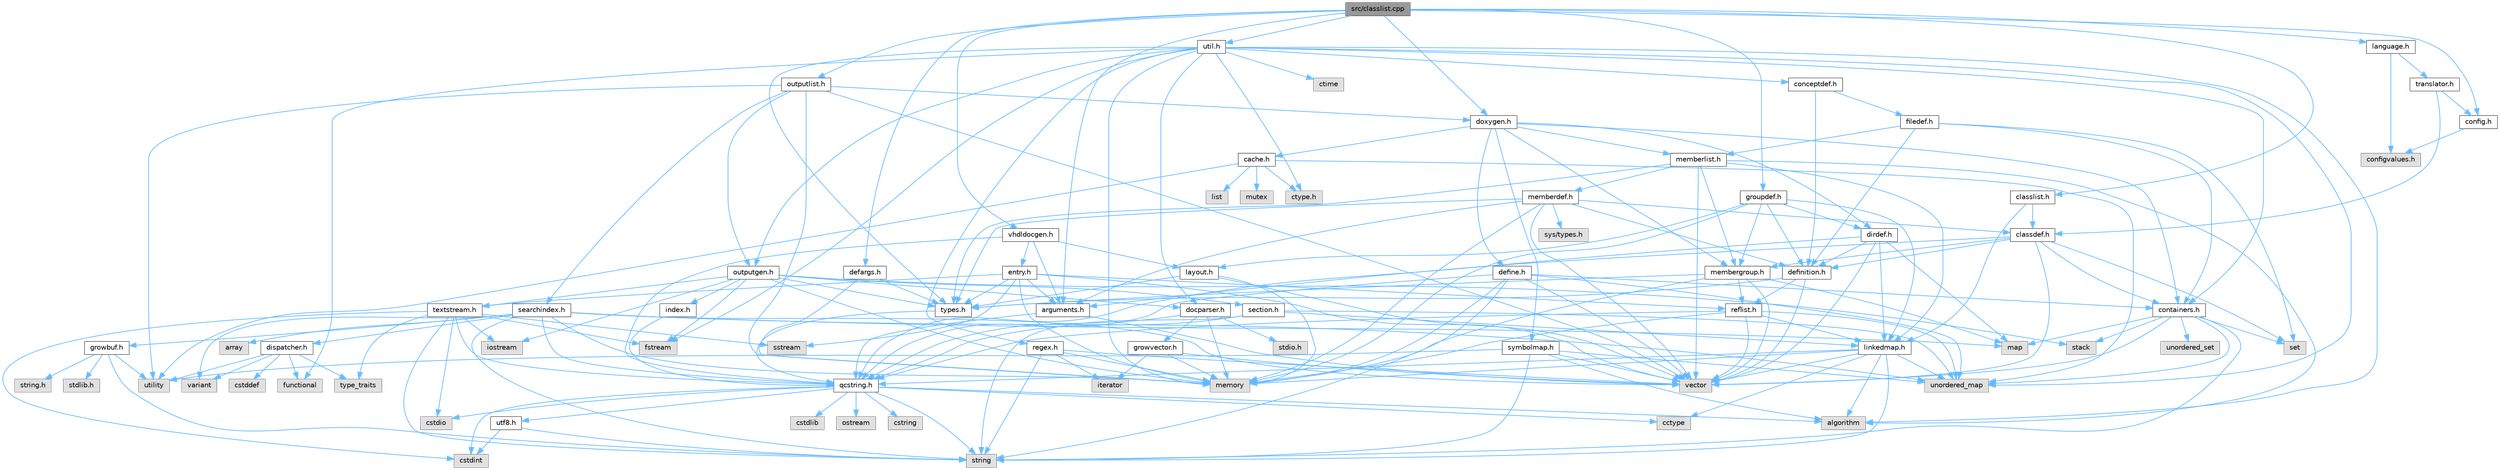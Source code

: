 digraph "src/classlist.cpp"
{
 // INTERACTIVE_SVG=YES
 // LATEX_PDF_SIZE
  bgcolor="transparent";
  edge [fontname=Helvetica,fontsize=10,labelfontname=Helvetica,labelfontsize=10];
  node [fontname=Helvetica,fontsize=10,shape=box,height=0.2,width=0.4];
  Node1 [label="src/classlist.cpp",height=0.2,width=0.4,color="gray40", fillcolor="grey60", style="filled", fontcolor="black",tooltip=" "];
  Node1 -> Node2 [color="steelblue1",style="solid"];
  Node2 [label="classlist.h",height=0.2,width=0.4,color="grey40", fillcolor="white", style="filled",URL="$d2/df8/classlist_8h.html",tooltip=" "];
  Node2 -> Node3 [color="steelblue1",style="solid"];
  Node3 [label="linkedmap.h",height=0.2,width=0.4,color="grey40", fillcolor="white", style="filled",URL="$da/de1/linkedmap_8h.html",tooltip=" "];
  Node3 -> Node4 [color="steelblue1",style="solid"];
  Node4 [label="unordered_map",height=0.2,width=0.4,color="grey60", fillcolor="#E0E0E0", style="filled",tooltip=" "];
  Node3 -> Node5 [color="steelblue1",style="solid"];
  Node5 [label="vector",height=0.2,width=0.4,color="grey60", fillcolor="#E0E0E0", style="filled",tooltip=" "];
  Node3 -> Node6 [color="steelblue1",style="solid"];
  Node6 [label="memory",height=0.2,width=0.4,color="grey60", fillcolor="#E0E0E0", style="filled",tooltip=" "];
  Node3 -> Node7 [color="steelblue1",style="solid"];
  Node7 [label="string",height=0.2,width=0.4,color="grey60", fillcolor="#E0E0E0", style="filled",tooltip=" "];
  Node3 -> Node8 [color="steelblue1",style="solid"];
  Node8 [label="algorithm",height=0.2,width=0.4,color="grey60", fillcolor="#E0E0E0", style="filled",tooltip=" "];
  Node3 -> Node9 [color="steelblue1",style="solid"];
  Node9 [label="cctype",height=0.2,width=0.4,color="grey60", fillcolor="#E0E0E0", style="filled",tooltip=" "];
  Node3 -> Node10 [color="steelblue1",style="solid"];
  Node10 [label="qcstring.h",height=0.2,width=0.4,color="grey40", fillcolor="white", style="filled",URL="$d7/d5c/qcstring_8h.html",tooltip=" "];
  Node10 -> Node7 [color="steelblue1",style="solid"];
  Node10 -> Node8 [color="steelblue1",style="solid"];
  Node10 -> Node9 [color="steelblue1",style="solid"];
  Node10 -> Node11 [color="steelblue1",style="solid"];
  Node11 [label="cstring",height=0.2,width=0.4,color="grey60", fillcolor="#E0E0E0", style="filled",tooltip=" "];
  Node10 -> Node12 [color="steelblue1",style="solid"];
  Node12 [label="cstdio",height=0.2,width=0.4,color="grey60", fillcolor="#E0E0E0", style="filled",tooltip=" "];
  Node10 -> Node13 [color="steelblue1",style="solid"];
  Node13 [label="cstdlib",height=0.2,width=0.4,color="grey60", fillcolor="#E0E0E0", style="filled",tooltip=" "];
  Node10 -> Node14 [color="steelblue1",style="solid"];
  Node14 [label="cstdint",height=0.2,width=0.4,color="grey60", fillcolor="#E0E0E0", style="filled",tooltip=" "];
  Node10 -> Node15 [color="steelblue1",style="solid"];
  Node15 [label="ostream",height=0.2,width=0.4,color="grey60", fillcolor="#E0E0E0", style="filled",tooltip=" "];
  Node10 -> Node16 [color="steelblue1",style="solid"];
  Node16 [label="utf8.h",height=0.2,width=0.4,color="grey40", fillcolor="white", style="filled",URL="$db/d7c/utf8_8h.html",tooltip="Various UTF8 related helper functions."];
  Node16 -> Node14 [color="steelblue1",style="solid"];
  Node16 -> Node7 [color="steelblue1",style="solid"];
  Node2 -> Node17 [color="steelblue1",style="solid"];
  Node17 [label="classdef.h",height=0.2,width=0.4,color="grey40", fillcolor="white", style="filled",URL="$d1/da6/classdef_8h.html",tooltip=" "];
  Node17 -> Node5 [color="steelblue1",style="solid"];
  Node17 -> Node18 [color="steelblue1",style="solid"];
  Node18 [label="set",height=0.2,width=0.4,color="grey60", fillcolor="#E0E0E0", style="filled",tooltip=" "];
  Node17 -> Node19 [color="steelblue1",style="solid"];
  Node19 [label="containers.h",height=0.2,width=0.4,color="grey40", fillcolor="white", style="filled",URL="$d5/d75/containers_8h.html",tooltip=" "];
  Node19 -> Node5 [color="steelblue1",style="solid"];
  Node19 -> Node7 [color="steelblue1",style="solid"];
  Node19 -> Node18 [color="steelblue1",style="solid"];
  Node19 -> Node20 [color="steelblue1",style="solid"];
  Node20 [label="map",height=0.2,width=0.4,color="grey60", fillcolor="#E0E0E0", style="filled",tooltip=" "];
  Node19 -> Node21 [color="steelblue1",style="solid"];
  Node21 [label="unordered_set",height=0.2,width=0.4,color="grey60", fillcolor="#E0E0E0", style="filled",tooltip=" "];
  Node19 -> Node4 [color="steelblue1",style="solid"];
  Node19 -> Node22 [color="steelblue1",style="solid"];
  Node22 [label="stack",height=0.2,width=0.4,color="grey60", fillcolor="#E0E0E0", style="filled",tooltip=" "];
  Node17 -> Node23 [color="steelblue1",style="solid"];
  Node23 [label="definition.h",height=0.2,width=0.4,color="grey40", fillcolor="white", style="filled",URL="$df/da1/definition_8h.html",tooltip=" "];
  Node23 -> Node5 [color="steelblue1",style="solid"];
  Node23 -> Node24 [color="steelblue1",style="solid"];
  Node24 [label="types.h",height=0.2,width=0.4,color="grey40", fillcolor="white", style="filled",URL="$d9/d49/types_8h.html",tooltip="This file contains a number of basic enums and types."];
  Node24 -> Node10 [color="steelblue1",style="solid"];
  Node23 -> Node25 [color="steelblue1",style="solid"];
  Node25 [label="reflist.h",height=0.2,width=0.4,color="grey40", fillcolor="white", style="filled",URL="$d1/d02/reflist_8h.html",tooltip=" "];
  Node25 -> Node5 [color="steelblue1",style="solid"];
  Node25 -> Node4 [color="steelblue1",style="solid"];
  Node25 -> Node6 [color="steelblue1",style="solid"];
  Node25 -> Node10 [color="steelblue1",style="solid"];
  Node25 -> Node3 [color="steelblue1",style="solid"];
  Node17 -> Node26 [color="steelblue1",style="solid"];
  Node26 [label="arguments.h",height=0.2,width=0.4,color="grey40", fillcolor="white", style="filled",URL="$df/d9b/arguments_8h.html",tooltip=" "];
  Node26 -> Node5 [color="steelblue1",style="solid"];
  Node26 -> Node10 [color="steelblue1",style="solid"];
  Node17 -> Node27 [color="steelblue1",style="solid"];
  Node27 [label="membergroup.h",height=0.2,width=0.4,color="grey40", fillcolor="white", style="filled",URL="$d9/d11/membergroup_8h.html",tooltip=" "];
  Node27 -> Node5 [color="steelblue1",style="solid"];
  Node27 -> Node20 [color="steelblue1",style="solid"];
  Node27 -> Node6 [color="steelblue1",style="solid"];
  Node27 -> Node24 [color="steelblue1",style="solid"];
  Node27 -> Node25 [color="steelblue1",style="solid"];
  Node1 -> Node28 [color="steelblue1",style="solid"];
  Node28 [label="config.h",height=0.2,width=0.4,color="grey40", fillcolor="white", style="filled",URL="$db/d16/config_8h.html",tooltip=" "];
  Node28 -> Node29 [color="steelblue1",style="solid"];
  Node29 [label="configvalues.h",height=0.2,width=0.4,color="grey60", fillcolor="#E0E0E0", style="filled",tooltip=" "];
  Node1 -> Node30 [color="steelblue1",style="solid"];
  Node30 [label="util.h",height=0.2,width=0.4,color="grey40", fillcolor="white", style="filled",URL="$d8/d3c/util_8h.html",tooltip="A bunch of utility functions."];
  Node30 -> Node6 [color="steelblue1",style="solid"];
  Node30 -> Node4 [color="steelblue1",style="solid"];
  Node30 -> Node8 [color="steelblue1",style="solid"];
  Node30 -> Node31 [color="steelblue1",style="solid"];
  Node31 [label="functional",height=0.2,width=0.4,color="grey60", fillcolor="#E0E0E0", style="filled",tooltip=" "];
  Node30 -> Node32 [color="steelblue1",style="solid"];
  Node32 [label="fstream",height=0.2,width=0.4,color="grey60", fillcolor="#E0E0E0", style="filled",tooltip=" "];
  Node30 -> Node33 [color="steelblue1",style="solid"];
  Node33 [label="ctime",height=0.2,width=0.4,color="grey60", fillcolor="#E0E0E0", style="filled",tooltip=" "];
  Node30 -> Node34 [color="steelblue1",style="solid"];
  Node34 [label="ctype.h",height=0.2,width=0.4,color="grey60", fillcolor="#E0E0E0", style="filled",tooltip=" "];
  Node30 -> Node24 [color="steelblue1",style="solid"];
  Node30 -> Node35 [color="steelblue1",style="solid"];
  Node35 [label="docparser.h",height=0.2,width=0.4,color="grey40", fillcolor="white", style="filled",URL="$de/d9c/docparser_8h.html",tooltip=" "];
  Node35 -> Node36 [color="steelblue1",style="solid"];
  Node36 [label="stdio.h",height=0.2,width=0.4,color="grey60", fillcolor="#E0E0E0", style="filled",tooltip=" "];
  Node35 -> Node6 [color="steelblue1",style="solid"];
  Node35 -> Node10 [color="steelblue1",style="solid"];
  Node35 -> Node37 [color="steelblue1",style="solid"];
  Node37 [label="growvector.h",height=0.2,width=0.4,color="grey40", fillcolor="white", style="filled",URL="$d7/d50/growvector_8h.html",tooltip=" "];
  Node37 -> Node5 [color="steelblue1",style="solid"];
  Node37 -> Node6 [color="steelblue1",style="solid"];
  Node37 -> Node38 [color="steelblue1",style="solid"];
  Node38 [label="iterator",height=0.2,width=0.4,color="grey60", fillcolor="#E0E0E0", style="filled",tooltip=" "];
  Node30 -> Node19 [color="steelblue1",style="solid"];
  Node30 -> Node39 [color="steelblue1",style="solid"];
  Node39 [label="outputgen.h",height=0.2,width=0.4,color="grey40", fillcolor="white", style="filled",URL="$df/d06/outputgen_8h.html",tooltip=" "];
  Node39 -> Node6 [color="steelblue1",style="solid"];
  Node39 -> Node22 [color="steelblue1",style="solid"];
  Node39 -> Node40 [color="steelblue1",style="solid"];
  Node40 [label="iostream",height=0.2,width=0.4,color="grey60", fillcolor="#E0E0E0", style="filled",tooltip=" "];
  Node39 -> Node32 [color="steelblue1",style="solid"];
  Node39 -> Node24 [color="steelblue1",style="solid"];
  Node39 -> Node41 [color="steelblue1",style="solid"];
  Node41 [label="index.h",height=0.2,width=0.4,color="grey40", fillcolor="white", style="filled",URL="$d1/db5/index_8h.html",tooltip=" "];
  Node41 -> Node10 [color="steelblue1",style="solid"];
  Node39 -> Node42 [color="steelblue1",style="solid"];
  Node42 [label="section.h",height=0.2,width=0.4,color="grey40", fillcolor="white", style="filled",URL="$d1/d2a/section_8h.html",tooltip=" "];
  Node42 -> Node7 [color="steelblue1",style="solid"];
  Node42 -> Node4 [color="steelblue1",style="solid"];
  Node42 -> Node10 [color="steelblue1",style="solid"];
  Node42 -> Node3 [color="steelblue1",style="solid"];
  Node39 -> Node43 [color="steelblue1",style="solid"];
  Node43 [label="textstream.h",height=0.2,width=0.4,color="grey40", fillcolor="white", style="filled",URL="$d4/d7d/textstream_8h.html",tooltip=" "];
  Node43 -> Node7 [color="steelblue1",style="solid"];
  Node43 -> Node40 [color="steelblue1",style="solid"];
  Node43 -> Node44 [color="steelblue1",style="solid"];
  Node44 [label="sstream",height=0.2,width=0.4,color="grey60", fillcolor="#E0E0E0", style="filled",tooltip=" "];
  Node43 -> Node14 [color="steelblue1",style="solid"];
  Node43 -> Node12 [color="steelblue1",style="solid"];
  Node43 -> Node32 [color="steelblue1",style="solid"];
  Node43 -> Node45 [color="steelblue1",style="solid"];
  Node45 [label="type_traits",height=0.2,width=0.4,color="grey60", fillcolor="#E0E0E0", style="filled",tooltip=" "];
  Node43 -> Node10 [color="steelblue1",style="solid"];
  Node39 -> Node35 [color="steelblue1",style="solid"];
  Node30 -> Node46 [color="steelblue1",style="solid"];
  Node46 [label="regex.h",height=0.2,width=0.4,color="grey40", fillcolor="white", style="filled",URL="$d1/d21/regex_8h.html",tooltip=" "];
  Node46 -> Node6 [color="steelblue1",style="solid"];
  Node46 -> Node7 [color="steelblue1",style="solid"];
  Node46 -> Node5 [color="steelblue1",style="solid"];
  Node46 -> Node38 [color="steelblue1",style="solid"];
  Node30 -> Node47 [color="steelblue1",style="solid"];
  Node47 [label="conceptdef.h",height=0.2,width=0.4,color="grey40", fillcolor="white", style="filled",URL="$da/df1/conceptdef_8h.html",tooltip=" "];
  Node47 -> Node23 [color="steelblue1",style="solid"];
  Node47 -> Node48 [color="steelblue1",style="solid"];
  Node48 [label="filedef.h",height=0.2,width=0.4,color="grey40", fillcolor="white", style="filled",URL="$d4/d3a/filedef_8h.html",tooltip=" "];
  Node48 -> Node18 [color="steelblue1",style="solid"];
  Node48 -> Node23 [color="steelblue1",style="solid"];
  Node48 -> Node49 [color="steelblue1",style="solid"];
  Node49 [label="memberlist.h",height=0.2,width=0.4,color="grey40", fillcolor="white", style="filled",URL="$dd/d78/memberlist_8h.html",tooltip=" "];
  Node49 -> Node5 [color="steelblue1",style="solid"];
  Node49 -> Node8 [color="steelblue1",style="solid"];
  Node49 -> Node50 [color="steelblue1",style="solid"];
  Node50 [label="memberdef.h",height=0.2,width=0.4,color="grey40", fillcolor="white", style="filled",URL="$d4/d46/memberdef_8h.html",tooltip=" "];
  Node50 -> Node5 [color="steelblue1",style="solid"];
  Node50 -> Node6 [color="steelblue1",style="solid"];
  Node50 -> Node51 [color="steelblue1",style="solid"];
  Node51 [label="sys/types.h",height=0.2,width=0.4,color="grey60", fillcolor="#E0E0E0", style="filled",tooltip=" "];
  Node50 -> Node24 [color="steelblue1",style="solid"];
  Node50 -> Node23 [color="steelblue1",style="solid"];
  Node50 -> Node26 [color="steelblue1",style="solid"];
  Node50 -> Node17 [color="steelblue1",style="solid"];
  Node49 -> Node3 [color="steelblue1",style="solid"];
  Node49 -> Node24 [color="steelblue1",style="solid"];
  Node49 -> Node27 [color="steelblue1",style="solid"];
  Node48 -> Node19 [color="steelblue1",style="solid"];
  Node1 -> Node52 [color="steelblue1",style="solid"];
  Node52 [label="outputlist.h",height=0.2,width=0.4,color="grey40", fillcolor="white", style="filled",URL="$d2/db9/outputlist_8h.html",tooltip=" "];
  Node52 -> Node53 [color="steelblue1",style="solid"];
  Node53 [label="utility",height=0.2,width=0.4,color="grey60", fillcolor="#E0E0E0", style="filled",tooltip=" "];
  Node52 -> Node5 [color="steelblue1",style="solid"];
  Node52 -> Node6 [color="steelblue1",style="solid"];
  Node52 -> Node39 [color="steelblue1",style="solid"];
  Node52 -> Node54 [color="steelblue1",style="solid"];
  Node54 [label="searchindex.h",height=0.2,width=0.4,color="grey40", fillcolor="white", style="filled",URL="$de/d07/searchindex_8h.html",tooltip="Web server based search engine."];
  Node54 -> Node6 [color="steelblue1",style="solid"];
  Node54 -> Node5 [color="steelblue1",style="solid"];
  Node54 -> Node20 [color="steelblue1",style="solid"];
  Node54 -> Node4 [color="steelblue1",style="solid"];
  Node54 -> Node7 [color="steelblue1",style="solid"];
  Node54 -> Node55 [color="steelblue1",style="solid"];
  Node55 [label="array",height=0.2,width=0.4,color="grey60", fillcolor="#E0E0E0", style="filled",tooltip=" "];
  Node54 -> Node56 [color="steelblue1",style="solid"];
  Node56 [label="variant",height=0.2,width=0.4,color="grey60", fillcolor="#E0E0E0", style="filled",tooltip=" "];
  Node54 -> Node10 [color="steelblue1",style="solid"];
  Node54 -> Node57 [color="steelblue1",style="solid"];
  Node57 [label="growbuf.h",height=0.2,width=0.4,color="grey40", fillcolor="white", style="filled",URL="$dd/d72/growbuf_8h.html",tooltip=" "];
  Node57 -> Node53 [color="steelblue1",style="solid"];
  Node57 -> Node58 [color="steelblue1",style="solid"];
  Node58 [label="stdlib.h",height=0.2,width=0.4,color="grey60", fillcolor="#E0E0E0", style="filled",tooltip=" "];
  Node57 -> Node59 [color="steelblue1",style="solid"];
  Node59 [label="string.h",height=0.2,width=0.4,color="grey60", fillcolor="#E0E0E0", style="filled",tooltip=" "];
  Node57 -> Node7 [color="steelblue1",style="solid"];
  Node54 -> Node60 [color="steelblue1",style="solid"];
  Node60 [label="dispatcher.h",height=0.2,width=0.4,color="grey40", fillcolor="white", style="filled",URL="$da/d73/dispatcher_8h.html",tooltip=" "];
  Node60 -> Node61 [color="steelblue1",style="solid"];
  Node61 [label="cstddef",height=0.2,width=0.4,color="grey60", fillcolor="#E0E0E0", style="filled",tooltip=" "];
  Node60 -> Node53 [color="steelblue1",style="solid"];
  Node60 -> Node31 [color="steelblue1",style="solid"];
  Node60 -> Node56 [color="steelblue1",style="solid"];
  Node60 -> Node45 [color="steelblue1",style="solid"];
  Node52 -> Node62 [color="steelblue1",style="solid"];
  Node62 [label="doxygen.h",height=0.2,width=0.4,color="grey40", fillcolor="white", style="filled",URL="$d1/da1/doxygen_8h.html",tooltip=" "];
  Node62 -> Node19 [color="steelblue1",style="solid"];
  Node62 -> Node27 [color="steelblue1",style="solid"];
  Node62 -> Node63 [color="steelblue1",style="solid"];
  Node63 [label="dirdef.h",height=0.2,width=0.4,color="grey40", fillcolor="white", style="filled",URL="$d6/d15/dirdef_8h.html",tooltip=" "];
  Node63 -> Node5 [color="steelblue1",style="solid"];
  Node63 -> Node20 [color="steelblue1",style="solid"];
  Node63 -> Node10 [color="steelblue1",style="solid"];
  Node63 -> Node3 [color="steelblue1",style="solid"];
  Node63 -> Node23 [color="steelblue1",style="solid"];
  Node62 -> Node49 [color="steelblue1",style="solid"];
  Node62 -> Node64 [color="steelblue1",style="solid"];
  Node64 [label="define.h",height=0.2,width=0.4,color="grey40", fillcolor="white", style="filled",URL="$df/d67/define_8h.html",tooltip=" "];
  Node64 -> Node5 [color="steelblue1",style="solid"];
  Node64 -> Node6 [color="steelblue1",style="solid"];
  Node64 -> Node7 [color="steelblue1",style="solid"];
  Node64 -> Node4 [color="steelblue1",style="solid"];
  Node64 -> Node10 [color="steelblue1",style="solid"];
  Node64 -> Node19 [color="steelblue1",style="solid"];
  Node62 -> Node65 [color="steelblue1",style="solid"];
  Node65 [label="cache.h",height=0.2,width=0.4,color="grey40", fillcolor="white", style="filled",URL="$d3/d26/cache_8h.html",tooltip=" "];
  Node65 -> Node66 [color="steelblue1",style="solid"];
  Node66 [label="list",height=0.2,width=0.4,color="grey60", fillcolor="#E0E0E0", style="filled",tooltip=" "];
  Node65 -> Node4 [color="steelblue1",style="solid"];
  Node65 -> Node67 [color="steelblue1",style="solid"];
  Node67 [label="mutex",height=0.2,width=0.4,color="grey60", fillcolor="#E0E0E0", style="filled",tooltip=" "];
  Node65 -> Node53 [color="steelblue1",style="solid"];
  Node65 -> Node34 [color="steelblue1",style="solid"];
  Node62 -> Node68 [color="steelblue1",style="solid"];
  Node68 [label="symbolmap.h",height=0.2,width=0.4,color="grey40", fillcolor="white", style="filled",URL="$d7/ddd/symbolmap_8h.html",tooltip=" "];
  Node68 -> Node8 [color="steelblue1",style="solid"];
  Node68 -> Node4 [color="steelblue1",style="solid"];
  Node68 -> Node5 [color="steelblue1",style="solid"];
  Node68 -> Node7 [color="steelblue1",style="solid"];
  Node68 -> Node53 [color="steelblue1",style="solid"];
  Node1 -> Node69 [color="steelblue1",style="solid"];
  Node69 [label="language.h",height=0.2,width=0.4,color="grey40", fillcolor="white", style="filled",URL="$d8/dce/language_8h.html",tooltip=" "];
  Node69 -> Node70 [color="steelblue1",style="solid"];
  Node70 [label="translator.h",height=0.2,width=0.4,color="grey40", fillcolor="white", style="filled",URL="$d9/df1/translator_8h.html",tooltip=" "];
  Node70 -> Node17 [color="steelblue1",style="solid"];
  Node70 -> Node28 [color="steelblue1",style="solid"];
  Node69 -> Node29 [color="steelblue1",style="solid"];
  Node1 -> Node62 [color="steelblue1",style="solid"];
  Node1 -> Node71 [color="steelblue1",style="solid"];
  Node71 [label="vhdldocgen.h",height=0.2,width=0.4,color="grey40", fillcolor="white", style="filled",URL="$dd/dec/vhdldocgen_8h.html",tooltip=" "];
  Node71 -> Node10 [color="steelblue1",style="solid"];
  Node71 -> Node72 [color="steelblue1",style="solid"];
  Node72 [label="layout.h",height=0.2,width=0.4,color="grey40", fillcolor="white", style="filled",URL="$db/d51/layout_8h.html",tooltip=" "];
  Node72 -> Node6 [color="steelblue1",style="solid"];
  Node72 -> Node5 [color="steelblue1",style="solid"];
  Node72 -> Node24 [color="steelblue1",style="solid"];
  Node71 -> Node26 [color="steelblue1",style="solid"];
  Node71 -> Node73 [color="steelblue1",style="solid"];
  Node73 [label="entry.h",height=0.2,width=0.4,color="grey40", fillcolor="white", style="filled",URL="$d1/dc6/entry_8h.html",tooltip=" "];
  Node73 -> Node5 [color="steelblue1",style="solid"];
  Node73 -> Node6 [color="steelblue1",style="solid"];
  Node73 -> Node44 [color="steelblue1",style="solid"];
  Node73 -> Node24 [color="steelblue1",style="solid"];
  Node73 -> Node26 [color="steelblue1",style="solid"];
  Node73 -> Node25 [color="steelblue1",style="solid"];
  Node73 -> Node43 [color="steelblue1",style="solid"];
  Node1 -> Node74 [color="steelblue1",style="solid"];
  Node74 [label="defargs.h",height=0.2,width=0.4,color="grey40", fillcolor="white", style="filled",URL="$d8/d65/defargs_8h.html",tooltip=" "];
  Node74 -> Node24 [color="steelblue1",style="solid"];
  Node74 -> Node6 [color="steelblue1",style="solid"];
  Node1 -> Node26 [color="steelblue1",style="solid"];
  Node1 -> Node75 [color="steelblue1",style="solid"];
  Node75 [label="groupdef.h",height=0.2,width=0.4,color="grey40", fillcolor="white", style="filled",URL="$d1/de6/groupdef_8h.html",tooltip=" "];
  Node75 -> Node6 [color="steelblue1",style="solid"];
  Node75 -> Node23 [color="steelblue1",style="solid"];
  Node75 -> Node63 [color="steelblue1",style="solid"];
  Node75 -> Node72 [color="steelblue1",style="solid"];
  Node75 -> Node27 [color="steelblue1",style="solid"];
  Node75 -> Node3 [color="steelblue1",style="solid"];
}
